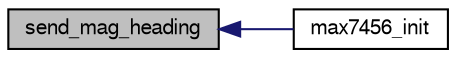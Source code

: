 digraph "send_mag_heading"
{
  edge [fontname="FreeSans",fontsize="10",labelfontname="FreeSans",labelfontsize="10"];
  node [fontname="FreeSans",fontsize="10",shape=record];
  rankdir="LR";
  Node1 [label="send_mag_heading",height=0.2,width=0.4,color="black", fillcolor="grey75", style="filled", fontcolor="black"];
  Node1 -> Node2 [dir="back",color="midnightblue",fontsize="10",style="solid",fontname="FreeSans"];
  Node2 [label="max7456_init",height=0.2,width=0.4,color="black", fillcolor="white", style="filled",URL="$max7456_8h.html#a945116b36ac06fdbb6f4aef0c5e7f7ca"];
}
